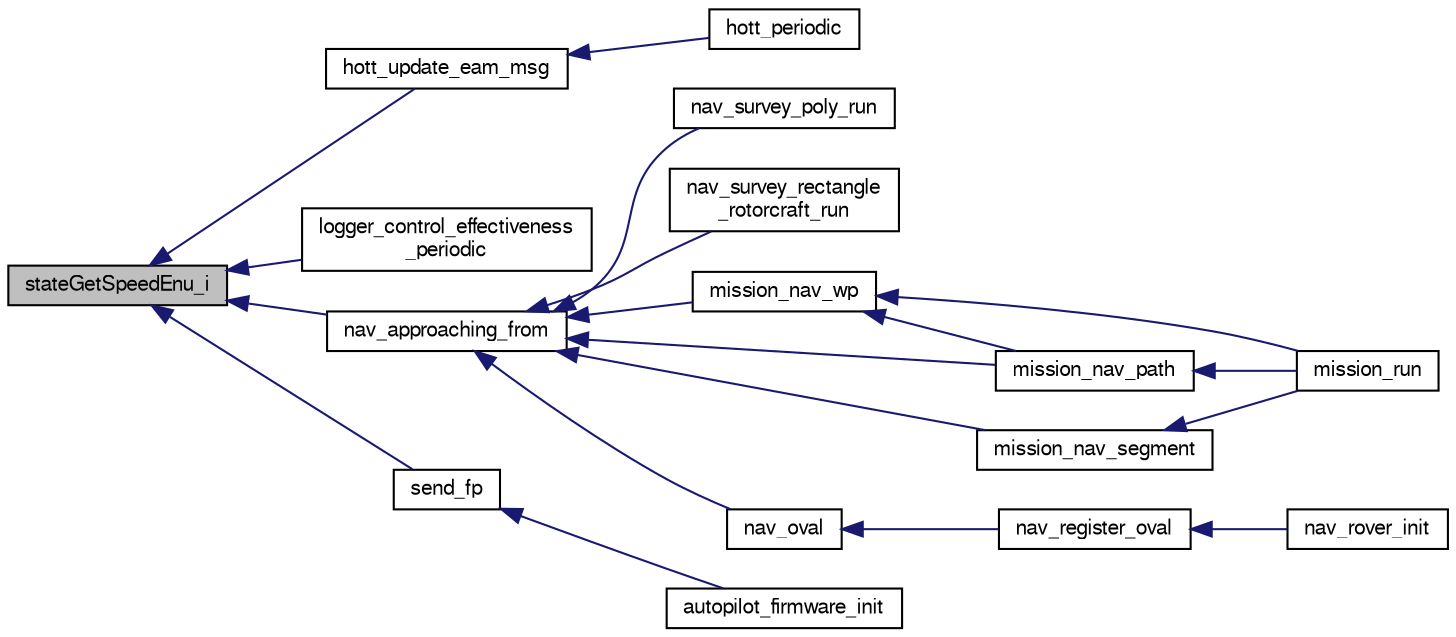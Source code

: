 digraph "stateGetSpeedEnu_i"
{
  edge [fontname="FreeSans",fontsize="10",labelfontname="FreeSans",labelfontsize="10"];
  node [fontname="FreeSans",fontsize="10",shape=record];
  rankdir="LR";
  Node1 [label="stateGetSpeedEnu_i",height=0.2,width=0.4,color="black", fillcolor="grey75", style="filled", fontcolor="black"];
  Node1 -> Node2 [dir="back",color="midnightblue",fontsize="10",style="solid",fontname="FreeSans"];
  Node2 [label="hott_update_eam_msg",height=0.2,width=0.4,color="black", fillcolor="white", style="filled",URL="$hott__eam_8h.html#a35e5d6a8530dfc81c2402694e03ea334"];
  Node2 -> Node3 [dir="back",color="midnightblue",fontsize="10",style="solid",fontname="FreeSans"];
  Node3 [label="hott_periodic",height=0.2,width=0.4,color="black", fillcolor="white", style="filled",URL="$hott_2hott_8h.html#af9ecdbaed8d1ef59e40fba97cbe0b6ac"];
  Node1 -> Node4 [dir="back",color="midnightblue",fontsize="10",style="solid",fontname="FreeSans"];
  Node4 [label="logger_control_effectiveness\l_periodic",height=0.2,width=0.4,color="black", fillcolor="white", style="filled",URL="$logger__control__effectiveness_8h.html#a34e7856739170b664a5dffcef7f4e5f1",tooltip="Log the values to file. "];
  Node1 -> Node5 [dir="back",color="midnightblue",fontsize="10",style="solid",fontname="FreeSans"];
  Node5 [label="nav_approaching_from",height=0.2,width=0.4,color="black", fillcolor="white", style="filled",URL="$rotorcraft_2navigation_8h.html#aaf9918ecc77bfcd04db5946530d1f9b7",tooltip="Proximity tests on approaching a wp. "];
  Node5 -> Node6 [dir="back",color="midnightblue",fontsize="10",style="solid",fontname="FreeSans"];
  Node6 [label="mission_nav_path",height=0.2,width=0.4,color="black", fillcolor="white", style="filled",URL="$mission__rotorcraft__nav_8c.html#aa8f5e01954042e24fc602d1de265a30f",tooltip="Navigation function along a path. "];
  Node6 -> Node7 [dir="back",color="midnightblue",fontsize="10",style="solid",fontname="FreeSans"];
  Node7 [label="mission_run",height=0.2,width=0.4,color="black", fillcolor="white", style="filled",URL="$mission__rotorcraft__nav_8c.html#a77c170761e804706933b8eccce1e93ea",tooltip="Run mission. "];
  Node5 -> Node8 [dir="back",color="midnightblue",fontsize="10",style="solid",fontname="FreeSans"];
  Node8 [label="mission_nav_segment",height=0.2,width=0.4,color="black", fillcolor="white", style="filled",URL="$mission__rotorcraft__nav_8c.html#a50f53f512b641bec8ae34365c7725720",tooltip="Navigation function along a segment. "];
  Node8 -> Node7 [dir="back",color="midnightblue",fontsize="10",style="solid",fontname="FreeSans"];
  Node5 -> Node9 [dir="back",color="midnightblue",fontsize="10",style="solid",fontname="FreeSans"];
  Node9 [label="mission_nav_wp",height=0.2,width=0.4,color="black", fillcolor="white", style="filled",URL="$mission__rotorcraft__nav_8c.html#a2ce7f755e1c5f7c9d6bf77ee9157dda8",tooltip="Navigation function to a single waypoint. "];
  Node9 -> Node6 [dir="back",color="midnightblue",fontsize="10",style="solid",fontname="FreeSans"];
  Node9 -> Node7 [dir="back",color="midnightblue",fontsize="10",style="solid",fontname="FreeSans"];
  Node5 -> Node10 [dir="back",color="midnightblue",fontsize="10",style="solid",fontname="FreeSans"];
  Node10 [label="nav_oval",height=0.2,width=0.4,color="black", fillcolor="white", style="filled",URL="$rotorcraft_2navigation_8c.html#ae660519c2f89e1c5f9aac7877f1e46e6",tooltip="Navigation along a figure O. "];
  Node10 -> Node11 [dir="back",color="midnightblue",fontsize="10",style="solid",fontname="FreeSans"];
  Node11 [label="nav_register_oval",height=0.2,width=0.4,color="black", fillcolor="white", style="filled",URL="$rover_2navigation_8h.html#af495131c9e74de9b78173144cda2574c"];
  Node11 -> Node12 [dir="back",color="midnightblue",fontsize="10",style="solid",fontname="FreeSans"];
  Node12 [label="nav_rover_init",height=0.2,width=0.4,color="black", fillcolor="white", style="filled",URL="$nav__rover__base_8h.html#a7dbbfec5c5db9defc4309d2a6cb092b4",tooltip="Init and register nav functions. "];
  Node5 -> Node13 [dir="back",color="midnightblue",fontsize="10",style="solid",fontname="FreeSans"];
  Node13 [label="nav_survey_poly_run",height=0.2,width=0.4,color="black", fillcolor="white", style="filled",URL="$nav__survey__poly__rotorcraft_8h.html#a3e94ba3055026d18e3acc3027bf25cd9",tooltip="Run polygon survey. "];
  Node5 -> Node14 [dir="back",color="midnightblue",fontsize="10",style="solid",fontname="FreeSans"];
  Node14 [label="nav_survey_rectangle\l_rotorcraft_run",height=0.2,width=0.4,color="black", fillcolor="white", style="filled",URL="$nav__survey__rectangle__rotorcraft_8h.html#a8173c6411f3da20648716f4377a92cca"];
  Node1 -> Node15 [dir="back",color="midnightblue",fontsize="10",style="solid",fontname="FreeSans"];
  Node15 [label="send_fp",height=0.2,width=0.4,color="black", fillcolor="white", style="filled",URL="$rotorcraft_2autopilot__firmware_8c.html#acaec1d6d2a2c682a3236c28974830807"];
  Node15 -> Node16 [dir="back",color="midnightblue",fontsize="10",style="solid",fontname="FreeSans"];
  Node16 [label="autopilot_firmware_init",height=0.2,width=0.4,color="black", fillcolor="white", style="filled",URL="$rotorcraft_2autopilot__firmware_8c.html#a2bb31e995242a89c837b4eda1d08fe57",tooltip="Init function. "];
}

